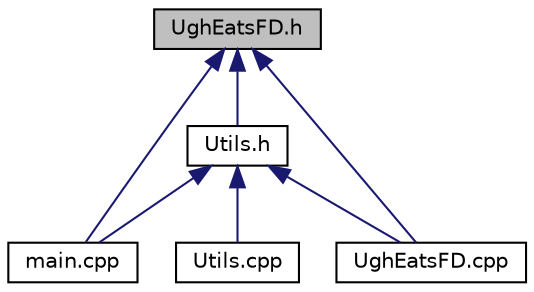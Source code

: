 digraph "UghEatsFD.h"
{
 // LATEX_PDF_SIZE
  edge [fontname="Helvetica",fontsize="10",labelfontname="Helvetica",labelfontsize="10"];
  node [fontname="Helvetica",fontsize="10",shape=record];
  Node1 [label="UghEatsFD.h",height=0.2,width=0.4,color="black", fillcolor="grey75", style="filled", fontcolor="black",tooltip=" "];
  Node1 -> Node2 [dir="back",color="midnightblue",fontsize="10",style="solid"];
  Node2 [label="main.cpp",height=0.2,width=0.4,color="black", fillcolor="white", style="filled",URL="$main_8cpp.html",tooltip=" "];
  Node1 -> Node3 [dir="back",color="midnightblue",fontsize="10",style="solid"];
  Node3 [label="Utils.h",height=0.2,width=0.4,color="black", fillcolor="white", style="filled",URL="$_utils_8h.html",tooltip=" "];
  Node3 -> Node2 [dir="back",color="midnightblue",fontsize="10",style="solid"];
  Node3 -> Node4 [dir="back",color="midnightblue",fontsize="10",style="solid"];
  Node4 [label="UghEatsFD.cpp",height=0.2,width=0.4,color="black", fillcolor="white", style="filled",URL="$_ugh_eats_f_d_8cpp.html",tooltip=" "];
  Node3 -> Node5 [dir="back",color="midnightblue",fontsize="10",style="solid"];
  Node5 [label="Utils.cpp",height=0.2,width=0.4,color="black", fillcolor="white", style="filled",URL="$_utils_8cpp.html",tooltip=" "];
  Node1 -> Node4 [dir="back",color="midnightblue",fontsize="10",style="solid"];
}
